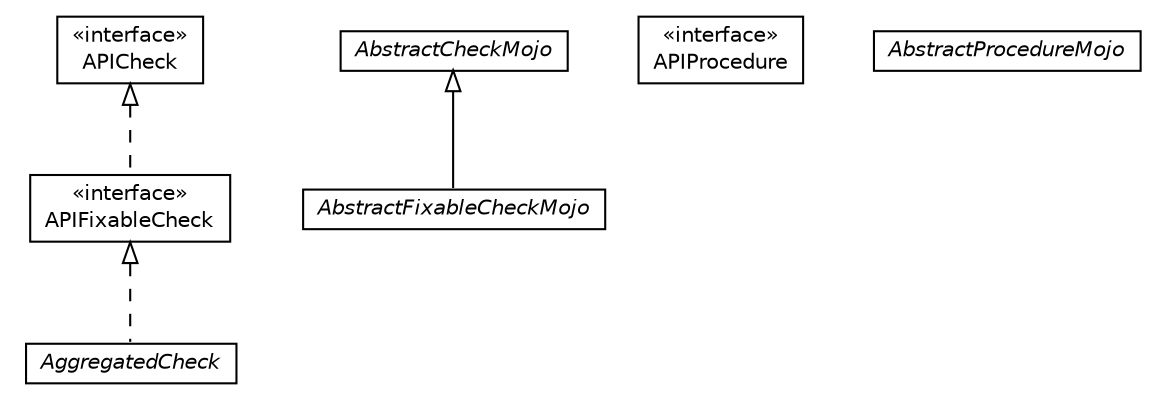 #!/usr/local/bin/dot
#
# Class diagram 
# Generated by UMLGraph version R5_6-24-gf6e263 (http://www.umlgraph.org/)
#

digraph G {
	edge [fontname="Helvetica",fontsize=10,labelfontname="Helvetica",labelfontsize=10];
	node [fontname="Helvetica",fontsize=10,shape=plaintext];
	nodesep=0.25;
	ranksep=0.5;
	// org.universAAL.support.directives.api.APIFixableCheck
	c165 [label=<<table title="org.universAAL.support.directives.api.APIFixableCheck" border="0" cellborder="1" cellspacing="0" cellpadding="2" port="p" href="./APIFixableCheck.html">
		<tr><td><table border="0" cellspacing="0" cellpadding="1">
<tr><td align="center" balign="center"> &#171;interface&#187; </td></tr>
<tr><td align="center" balign="center"> APIFixableCheck </td></tr>
		</table></td></tr>
		</table>>, URL="./APIFixableCheck.html", fontname="Helvetica", fontcolor="black", fontsize=10.0];
	// org.universAAL.support.directives.api.AbstractFixableCheckMojo
	c166 [label=<<table title="org.universAAL.support.directives.api.AbstractFixableCheckMojo" border="0" cellborder="1" cellspacing="0" cellpadding="2" port="p" href="./AbstractFixableCheckMojo.html">
		<tr><td><table border="0" cellspacing="0" cellpadding="1">
<tr><td align="center" balign="center"><font face="Helvetica-Oblique"> AbstractFixableCheckMojo </font></td></tr>
		</table></td></tr>
		</table>>, URL="./AbstractFixableCheckMojo.html", fontname="Helvetica", fontcolor="black", fontsize=10.0];
	// org.universAAL.support.directives.api.APICheck
	c167 [label=<<table title="org.universAAL.support.directives.api.APICheck" border="0" cellborder="1" cellspacing="0" cellpadding="2" port="p" href="./APICheck.html">
		<tr><td><table border="0" cellspacing="0" cellpadding="1">
<tr><td align="center" balign="center"> &#171;interface&#187; </td></tr>
<tr><td align="center" balign="center"> APICheck </td></tr>
		</table></td></tr>
		</table>>, URL="./APICheck.html", fontname="Helvetica", fontcolor="black", fontsize=10.0];
	// org.universAAL.support.directives.api.AggregatedCheck
	c168 [label=<<table title="org.universAAL.support.directives.api.AggregatedCheck" border="0" cellborder="1" cellspacing="0" cellpadding="2" port="p" href="./AggregatedCheck.html">
		<tr><td><table border="0" cellspacing="0" cellpadding="1">
<tr><td align="center" balign="center"><font face="Helvetica-Oblique"> AggregatedCheck </font></td></tr>
		</table></td></tr>
		</table>>, URL="./AggregatedCheck.html", fontname="Helvetica", fontcolor="black", fontsize=10.0];
	// org.universAAL.support.directives.api.APIProcedure
	c169 [label=<<table title="org.universAAL.support.directives.api.APIProcedure" border="0" cellborder="1" cellspacing="0" cellpadding="2" port="p" href="./APIProcedure.html">
		<tr><td><table border="0" cellspacing="0" cellpadding="1">
<tr><td align="center" balign="center"> &#171;interface&#187; </td></tr>
<tr><td align="center" balign="center"> APIProcedure </td></tr>
		</table></td></tr>
		</table>>, URL="./APIProcedure.html", fontname="Helvetica", fontcolor="black", fontsize=10.0];
	// org.universAAL.support.directives.api.AbstractCheckMojo
	c170 [label=<<table title="org.universAAL.support.directives.api.AbstractCheckMojo" border="0" cellborder="1" cellspacing="0" cellpadding="2" port="p" href="./AbstractCheckMojo.html">
		<tr><td><table border="0" cellspacing="0" cellpadding="1">
<tr><td align="center" balign="center"><font face="Helvetica-Oblique"> AbstractCheckMojo </font></td></tr>
		</table></td></tr>
		</table>>, URL="./AbstractCheckMojo.html", fontname="Helvetica", fontcolor="black", fontsize=10.0];
	// org.universAAL.support.directives.api.AbstractProcedureMojo
	c171 [label=<<table title="org.universAAL.support.directives.api.AbstractProcedureMojo" border="0" cellborder="1" cellspacing="0" cellpadding="2" port="p" href="./AbstractProcedureMojo.html">
		<tr><td><table border="0" cellspacing="0" cellpadding="1">
<tr><td align="center" balign="center"><font face="Helvetica-Oblique"> AbstractProcedureMojo </font></td></tr>
		</table></td></tr>
		</table>>, URL="./AbstractProcedureMojo.html", fontname="Helvetica", fontcolor="black", fontsize=10.0];
	//org.universAAL.support.directives.api.APIFixableCheck implements org.universAAL.support.directives.api.APICheck
	c167:p -> c165:p [dir=back,arrowtail=empty,style=dashed];
	//org.universAAL.support.directives.api.AbstractFixableCheckMojo extends org.universAAL.support.directives.api.AbstractCheckMojo
	c170:p -> c166:p [dir=back,arrowtail=empty];
	//org.universAAL.support.directives.api.AggregatedCheck implements org.universAAL.support.directives.api.APIFixableCheck
	c165:p -> c168:p [dir=back,arrowtail=empty,style=dashed];
}

